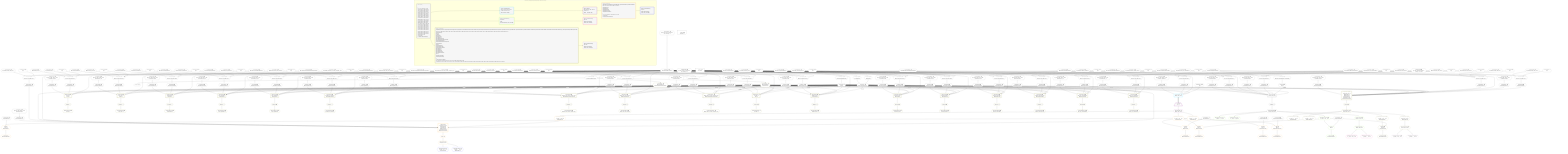 %%{init: {'themeVariables': { 'fontSize': '12px'}}}%%
graph TD
    classDef path fill:#eee,stroke:#000,color:#000
    classDef plan fill:#fff,stroke-width:1px,color:#000
    classDef itemplan fill:#fff,stroke-width:2px,color:#000
    classDef unbatchedplan fill:#dff,stroke-width:1px,color:#000
    classDef sideeffectplan fill:#fcc,stroke-width:2px,color:#000
    classDef bucket fill:#f6f6f6,color:#000,stroke-width:2px,text-align:left


    %% plan dependencies
    PgSelect63[["PgSelect[63∈0] ➊<br />ᐸsingle_table_itemsᐳ"]]:::plan
    Object12{{"Object[12∈0] ➊<br />ᐸ{pgSettings,withPgClient}ᐳ"}}:::plan
    Access61{{"Access[61∈0] ➊<br />ᐸ60.1ᐳ"}}:::plan
    Access221{{"Access[221∈0] ➊<br />ᐸ220.0ᐳ"}}:::plan
    Lambda256{{"Lambda[256∈0] ➊<br />ᐸcalculateOrderBySQLᐳ"}}:::plan
    Lambda261{{"Lambda[261∈0] ➊<br />ᐸcalculateOrderBySQLᐳ"}}:::plan
    Lambda217{{"Lambda[217∈0] ➊<br />ᐸcalculateShouldReverseOrderᐳ"}}:::plan
    Lambda273{{"Lambda[273∈0] ➊<br />ᐸcalculateOrderBySQLᐳ"}}:::plan
    Lambda278{{"Lambda[278∈0] ➊<br />ᐸcalculateOrderBySQLᐳ"}}:::plan
    Object12 -->|rejectNull| PgSelect63
    Access61 & Access221 & Lambda256 & Lambda261 & Lambda217 & Access221 & Lambda273 & Lambda278 --> PgSelect63
    Object225{{"Object[225∈0] ➊<br />ᐸ{reverse,orders,alias,codec}ᐳ"}}:::plan
    Constant222{{"Constant[222∈0] ➊<br />ᐸ[]ᐳ"}}:::plan
    Constant223{{"Constant[223∈0] ➊<br />ᐸsql.identifier(”single_table_items”)ᐳ"}}:::plan
    Constant224{{"Constant[224∈0] ➊<br />ᐸRecordCodec(singleTableItems)ᐳ"}}:::plan
    Lambda217 & Constant222 & Constant223 & Constant224 --> Object225
    Object240{{"Object[240∈0] ➊<br />ᐸ{reverse,orders,alias,codec}ᐳ"}}:::plan
    Constant237{{"Constant[237∈0] ➊<br />ᐸ[ { codec: Codec(int4), fragment: { n: [Array], f: 0, c: 266ᐳ"}}:::plan
    Constant238{{"Constant[238∈0] ➊<br />ᐸsql.identifier(”single_table_items”)ᐳ"}}:::plan
    Lambda217 & Constant237 & Constant238 & Constant224 --> Object240
    Object255{{"Object[255∈0] ➊<br />ᐸ{reverse,orders,alias,codec}ᐳ"}}:::plan
    Constant252{{"Constant[252∈0] ➊<br />ᐸ[]ᐳ"}}:::plan
    Constant253{{"Constant[253∈0] ➊<br />ᐸsql.identifier(”single_table_items”)ᐳ"}}:::plan
    Lambda217 & Constant252 & Constant253 & Constant224 --> Object255
    Object272{{"Object[272∈0] ➊<br />ᐸ{reverse,orders,alias,codec}ᐳ"}}:::plan
    Constant269{{"Constant[269∈0] ➊<br />ᐸ[]ᐳ"}}:::plan
    Constant270{{"Constant[270∈0] ➊<br />ᐸsql.identifier(”single_table_items”)ᐳ"}}:::plan
    Lambda217 & Constant269 & Constant270 & Constant224 --> Object272
    Object287{{"Object[287∈0] ➊<br />ᐸ{reverse,orders,alias,codec}ᐳ"}}:::plan
    Constant284{{"Constant[284∈0] ➊<br />ᐸ[]ᐳ"}}:::plan
    Constant285{{"Constant[285∈0] ➊<br />ᐸsql.identifier(”single_table_items”)ᐳ"}}:::plan
    Lambda217 & Constant284 & Constant285 & Constant224 --> Object287
    Object304{{"Object[304∈0] ➊<br />ᐸ{reverse,orders,alias,codec}ᐳ"}}:::plan
    Constant301{{"Constant[301∈0] ➊<br />ᐸ[]ᐳ"}}:::plan
    Constant302{{"Constant[302∈0] ➊<br />ᐸsql.identifier(”single_table_items”)ᐳ"}}:::plan
    Lambda217 & Constant301 & Constant302 & Constant224 --> Object304
    Object319{{"Object[319∈0] ➊<br />ᐸ{reverse,orders,alias,codec}ᐳ"}}:::plan
    Constant316{{"Constant[316∈0] ➊<br />ᐸ[]ᐳ"}}:::plan
    Constant317{{"Constant[317∈0] ➊<br />ᐸsql.identifier(”people”)ᐳ"}}:::plan
    Constant318{{"Constant[318∈0] ➊<br />ᐸRecordCodec(people)ᐳ"}}:::plan
    Lambda217 & Constant316 & Constant317 & Constant318 --> Object319
    Object334{{"Object[334∈0] ➊<br />ᐸ{reverse,orders,alias,codec}ᐳ"}}:::plan
    Constant331{{"Constant[331∈0] ➊<br />ᐸ[]ᐳ"}}:::plan
    Constant332{{"Constant[332∈0] ➊<br />ᐸsql.identifier(”log_entries”)ᐳ"}}:::plan
    Constant333{{"Constant[333∈0] ➊<br />ᐸRecordCodec(logEntries)ᐳ"}}:::plan
    Lambda217 & Constant331 & Constant332 & Constant333 --> Object334
    Object349{{"Object[349∈0] ➊<br />ᐸ{reverse,orders,alias,codec}ᐳ"}}:::plan
    Constant346{{"Constant[346∈0] ➊<br />ᐸ[]ᐳ"}}:::plan
    Constant347{{"Constant[347∈0] ➊<br />ᐸsql.identifier(”organizations”)ᐳ"}}:::plan
    Constant348{{"Constant[348∈0] ➊<br />ᐸRecordCodec(organizations)ᐳ"}}:::plan
    Lambda217 & Constant346 & Constant347 & Constant348 --> Object349
    Object364{{"Object[364∈0] ➊<br />ᐸ{reverse,orders,alias,codec}ᐳ"}}:::plan
    Constant361{{"Constant[361∈0] ➊<br />ᐸ[]ᐳ"}}:::plan
    Constant362{{"Constant[362∈0] ➊<br />ᐸsql.identifier(”aws_applications”)ᐳ"}}:::plan
    Constant363{{"Constant[363∈0] ➊<br />ᐸRecordCodec(awsApplications)ᐳ"}}:::plan
    Lambda217 & Constant361 & Constant362 & Constant363 --> Object364
    Object379{{"Object[379∈0] ➊<br />ᐸ{reverse,orders,alias,codec}ᐳ"}}:::plan
    Constant376{{"Constant[376∈0] ➊<br />ᐸ[]ᐳ"}}:::plan
    Constant377{{"Constant[377∈0] ➊<br />ᐸsql.identifier(”gcp_applications”)ᐳ"}}:::plan
    Constant378{{"Constant[378∈0] ➊<br />ᐸRecordCodec(gcpApplications)ᐳ"}}:::plan
    Lambda217 & Constant376 & Constant377 & Constant378 --> Object379
    Object394{{"Object[394∈0] ➊<br />ᐸ{reverse,orders,alias,codec}ᐳ"}}:::plan
    Constant391{{"Constant[391∈0] ➊<br />ᐸ[]ᐳ"}}:::plan
    Constant392{{"Constant[392∈0] ➊<br />ᐸsql.identifier(”relational_item_relations”)ᐳ"}}:::plan
    Constant393{{"Constant[393∈0] ➊<br />ᐸRecordCodec(relationalItemRelations)ᐳ"}}:::plan
    Lambda217 & Constant391 & Constant392 & Constant393 --> Object394
    Object409{{"Object[409∈0] ➊<br />ᐸ{reverse,orders,alias,codec}ᐳ"}}:::plan
    Constant406{{"Constant[406∈0] ➊<br />ᐸ[]ᐳ"}}:::plan
    Constant407{{"Constant[407∈0] ➊<br />ᐸsql.identifier(”relational_item_relation_composite_pks”)ᐳ"}}:::plan
    Constant408{{"Constant[408∈0] ➊<br />ᐸRecordCodec(relationalItemRelationCompositePks)ᐳ"}}:::plan
    Lambda217 & Constant406 & Constant407 & Constant408 --> Object409
    Object424{{"Object[424∈0] ➊<br />ᐸ{reverse,orders,alias,codec}ᐳ"}}:::plan
    Constant421{{"Constant[421∈0] ➊<br />ᐸ[]ᐳ"}}:::plan
    Constant422{{"Constant[422∈0] ➊<br />ᐸsql.identifier(”single_table_item_relations”)ᐳ"}}:::plan
    Constant423{{"Constant[423∈0] ➊<br />ᐸRecordCodec(singleTableItemRelations)ᐳ"}}:::plan
    Lambda217 & Constant421 & Constant422 & Constant423 --> Object424
    Object439{{"Object[439∈0] ➊<br />ᐸ{reverse,orders,alias,codec}ᐳ"}}:::plan
    Constant436{{"Constant[436∈0] ➊<br />ᐸ[]ᐳ"}}:::plan
    Constant437{{"Constant[437∈0] ➊<br />ᐸsql.identifier(”single_table_item_relation_composite_pks”)ᐳ"}}:::plan
    Constant438{{"Constant[438∈0] ➊<br />ᐸRecordCodec(singleTableItemRelationCompositePks)ᐳ"}}:::plan
    Lambda217 & Constant436 & Constant437 & Constant438 --> Object439
    Object454{{"Object[454∈0] ➊<br />ᐸ{reverse,orders,alias,codec}ᐳ"}}:::plan
    Constant451{{"Constant[451∈0] ➊<br />ᐸ[]ᐳ"}}:::plan
    Constant452{{"Constant[452∈0] ➊<br />ᐸsql.identifier(”priorities”)ᐳ"}}:::plan
    Constant453{{"Constant[453∈0] ➊<br />ᐸRecordCodec(priorities)ᐳ"}}:::plan
    Lambda217 & Constant451 & Constant452 & Constant453 --> Object454
    Object469{{"Object[469∈0] ➊<br />ᐸ{reverse,orders,alias,codec}ᐳ"}}:::plan
    Constant466{{"Constant[466∈0] ➊<br />ᐸ[]ᐳ"}}:::plan
    Constant467{{"Constant[467∈0] ➊<br />ᐸsql.identifier(”relational_topics”)ᐳ"}}:::plan
    Constant468{{"Constant[468∈0] ➊<br />ᐸRecordCodec(relationalTopics)ᐳ"}}:::plan
    Lambda217 & Constant466 & Constant467 & Constant468 --> Object469
    Object484{{"Object[484∈0] ➊<br />ᐸ{reverse,orders,alias,codec}ᐳ"}}:::plan
    Constant481{{"Constant[481∈0] ➊<br />ᐸ[]ᐳ"}}:::plan
    Constant482{{"Constant[482∈0] ➊<br />ᐸsql.identifier(”relational_posts”)ᐳ"}}:::plan
    Constant483{{"Constant[483∈0] ➊<br />ᐸRecordCodec(relationalPosts)ᐳ"}}:::plan
    Lambda217 & Constant481 & Constant482 & Constant483 --> Object484
    Object499{{"Object[499∈0] ➊<br />ᐸ{reverse,orders,alias,codec}ᐳ"}}:::plan
    Constant496{{"Constant[496∈0] ➊<br />ᐸ[]ᐳ"}}:::plan
    Constant497{{"Constant[497∈0] ➊<br />ᐸsql.identifier(”relational_dividers”)ᐳ"}}:::plan
    Constant498{{"Constant[498∈0] ➊<br />ᐸRecordCodec(relationalDividers)ᐳ"}}:::plan
    Lambda217 & Constant496 & Constant497 & Constant498 --> Object499
    Object514{{"Object[514∈0] ➊<br />ᐸ{reverse,orders,alias,codec}ᐳ"}}:::plan
    Constant511{{"Constant[511∈0] ➊<br />ᐸ[]ᐳ"}}:::plan
    Constant512{{"Constant[512∈0] ➊<br />ᐸsql.identifier(”relational_checklists”)ᐳ"}}:::plan
    Constant513{{"Constant[513∈0] ➊<br />ᐸRecordCodec(relationalChecklists)ᐳ"}}:::plan
    Lambda217 & Constant511 & Constant512 & Constant513 --> Object514
    Object529{{"Object[529∈0] ➊<br />ᐸ{reverse,orders,alias,codec}ᐳ"}}:::plan
    Constant526{{"Constant[526∈0] ➊<br />ᐸ[]ᐳ"}}:::plan
    Constant527{{"Constant[527∈0] ➊<br />ᐸsql.identifier(”relational_checklist_items”)ᐳ"}}:::plan
    Constant528{{"Constant[528∈0] ➊<br />ᐸRecordCodec(relationalChecklistItems)ᐳ"}}:::plan
    Lambda217 & Constant526 & Constant527 & Constant528 --> Object529
    Object544{{"Object[544∈0] ➊<br />ᐸ{reverse,orders,alias,codec}ᐳ"}}:::plan
    Constant541{{"Constant[541∈0] ➊<br />ᐸ[]ᐳ"}}:::plan
    Constant542{{"Constant[542∈0] ➊<br />ᐸsql.identifier(”first_party_vulnerabilities”)ᐳ"}}:::plan
    Constant543{{"Constant[543∈0] ➊<br />ᐸRecordCodec(firstPartyVulnerabilities)ᐳ"}}:::plan
    Lambda217 & Constant541 & Constant542 & Constant543 --> Object544
    Object559{{"Object[559∈0] ➊<br />ᐸ{reverse,orders,alias,codec}ᐳ"}}:::plan
    Constant556{{"Constant[556∈0] ➊<br />ᐸ[]ᐳ"}}:::plan
    Constant557{{"Constant[557∈0] ➊<br />ᐸsql.identifier(”third_party_vulnerabilities”)ᐳ"}}:::plan
    Constant558{{"Constant[558∈0] ➊<br />ᐸRecordCodec(thirdPartyVulnerabilities)ᐳ"}}:::plan
    Lambda217 & Constant556 & Constant557 & Constant558 --> Object559
    Access10{{"Access[10∈0] ➊<br />ᐸ2.pgSettingsᐳ"}}:::plan
    Access11{{"Access[11∈0] ➊<br />ᐸ2.withPgClientᐳ"}}:::plan
    Access10 & Access11 --> Object12
    __Value2["__Value[2∈0] ➊<br />ᐸcontextᐳ"]:::plan
    __Value2 --> Access10
    __Value2 --> Access11
    Lambda60{{"Lambda[60∈0] ➊<br />ᐸspecifier_SingleTableDivider_base64JSONᐳ"}}:::plan
    Constant566{{"Constant[566∈0] ➊<br />ᐸ'WyJTaW5nbGVUYWJsZURpdmlkZXIiLDNd'ᐳ"}}:::plan
    Constant566 --> Lambda60
    Lambda60 --> Access61
    First65{{"First[65∈0] ➊"}}:::plan
    PgSelect63 --> First65
    PgSelectSingle66{{"PgSelectSingle[66∈0] ➊<br />ᐸsingle_table_itemsᐳ"}}:::plan
    First65 --> PgSelectSingle66
    Node82{{"Node[82∈0] ➊"}}:::plan
    Lambda83{{"Lambda[83∈0] ➊<br />ᐸdecodeNodeIdWithCodecsᐳ"}}:::plan
    Lambda83 --> Node82
    Constant566 --> Lambda83
    Constant569{{"Constant[569∈0] ➊<br />ᐸ§{ first: null, last: null, cursorLower: null, cursorUpper: ᐳ"}}:::plan
    Constant569 --> Lambda217
    Lambda220{{"Lambda[220∈0] ➊<br />ᐸcalculateLimitAndOffsetSQLᐳ"}}:::plan
    Constant570{{"Constant[570∈0] ➊<br />ᐸ§{ first: null, last: null, cursorLower: null, cursorUpper: ᐳ"}}:::plan
    Constant570 --> Lambda220
    Lambda220 --> Access221
    Lambda226{{"Lambda[226∈0] ➊<br />ᐸcalculateOrderBySQLᐳ"}}:::plan
    Object225 --> Lambda226
    Lambda231{{"Lambda[231∈0] ➊<br />ᐸcalculateOrderBySQLᐳ"}}:::plan
    Constant571{{"Constant[571∈0] ➊<br />ᐸ§{ reverse: false, orders: [], alias: sql.identifier(”singleᐳ"}}:::plan
    Constant571 --> Lambda231
    Lambda241{{"Lambda[241∈0] ➊<br />ᐸcalculateOrderBySQLᐳ"}}:::plan
    Object240 --> Lambda241
    Lambda246{{"Lambda[246∈0] ➊<br />ᐸcalculateOrderBySQLᐳ"}}:::plan
    Constant572{{"Constant[572∈0] ➊<br />ᐸ§{ reverse: false, orders: [ { codec: Codec(int4), fragment:ᐳ"}}:::plan
    Constant572 --> Lambda246
    Object255 --> Lambda256
    Constant573{{"Constant[573∈0] ➊<br />ᐸ§{ reverse: false, orders: [], alias: sql.identifier(”singleᐳ"}}:::plan
    Constant573 --> Lambda261
    Object272 --> Lambda273
    Constant574{{"Constant[574∈0] ➊<br />ᐸ§{ reverse: false, orders: [], alias: sql.identifier(”singleᐳ"}}:::plan
    Constant574 --> Lambda278
    Lambda288{{"Lambda[288∈0] ➊<br />ᐸcalculateOrderBySQLᐳ"}}:::plan
    Object287 --> Lambda288
    Lambda293{{"Lambda[293∈0] ➊<br />ᐸcalculateOrderBySQLᐳ"}}:::plan
    Constant575{{"Constant[575∈0] ➊<br />ᐸ§{ reverse: false, orders: [], alias: sql.identifier(”singleᐳ"}}:::plan
    Constant575 --> Lambda293
    Lambda305{{"Lambda[305∈0] ➊<br />ᐸcalculateOrderBySQLᐳ"}}:::plan
    Object304 --> Lambda305
    Lambda310{{"Lambda[310∈0] ➊<br />ᐸcalculateOrderBySQLᐳ"}}:::plan
    Constant576{{"Constant[576∈0] ➊<br />ᐸ§{ reverse: false, orders: [], alias: sql.identifier(”singleᐳ"}}:::plan
    Constant576 --> Lambda310
    Lambda320{{"Lambda[320∈0] ➊<br />ᐸcalculateOrderBySQLᐳ"}}:::plan
    Object319 --> Lambda320
    Lambda325{{"Lambda[325∈0] ➊<br />ᐸcalculateOrderBySQLᐳ"}}:::plan
    Constant577{{"Constant[577∈0] ➊<br />ᐸ§{ reverse: false, orders: [], alias: sql.identifier(”peopleᐳ"}}:::plan
    Constant577 --> Lambda325
    Lambda335{{"Lambda[335∈0] ➊<br />ᐸcalculateOrderBySQLᐳ"}}:::plan
    Object334 --> Lambda335
    Lambda340{{"Lambda[340∈0] ➊<br />ᐸcalculateOrderBySQLᐳ"}}:::plan
    Constant578{{"Constant[578∈0] ➊<br />ᐸ§{ reverse: false, orders: [], alias: sql.identifier(”log_enᐳ"}}:::plan
    Constant578 --> Lambda340
    Lambda350{{"Lambda[350∈0] ➊<br />ᐸcalculateOrderBySQLᐳ"}}:::plan
    Object349 --> Lambda350
    Lambda355{{"Lambda[355∈0] ➊<br />ᐸcalculateOrderBySQLᐳ"}}:::plan
    Constant579{{"Constant[579∈0] ➊<br />ᐸ§{ reverse: false, orders: [], alias: sql.identifier(”organiᐳ"}}:::plan
    Constant579 --> Lambda355
    Lambda365{{"Lambda[365∈0] ➊<br />ᐸcalculateOrderBySQLᐳ"}}:::plan
    Object364 --> Lambda365
    Lambda370{{"Lambda[370∈0] ➊<br />ᐸcalculateOrderBySQLᐳ"}}:::plan
    Constant580{{"Constant[580∈0] ➊<br />ᐸ§{ reverse: false, orders: [], alias: sql.identifier(”aws_apᐳ"}}:::plan
    Constant580 --> Lambda370
    Lambda380{{"Lambda[380∈0] ➊<br />ᐸcalculateOrderBySQLᐳ"}}:::plan
    Object379 --> Lambda380
    Lambda385{{"Lambda[385∈0] ➊<br />ᐸcalculateOrderBySQLᐳ"}}:::plan
    Constant581{{"Constant[581∈0] ➊<br />ᐸ§{ reverse: false, orders: [], alias: sql.identifier(”gcp_apᐳ"}}:::plan
    Constant581 --> Lambda385
    Lambda395{{"Lambda[395∈0] ➊<br />ᐸcalculateOrderBySQLᐳ"}}:::plan
    Object394 --> Lambda395
    Lambda400{{"Lambda[400∈0] ➊<br />ᐸcalculateOrderBySQLᐳ"}}:::plan
    Constant582{{"Constant[582∈0] ➊<br />ᐸ§{ reverse: false, orders: [], alias: sql.identifier(”relatiᐳ"}}:::plan
    Constant582 --> Lambda400
    Lambda410{{"Lambda[410∈0] ➊<br />ᐸcalculateOrderBySQLᐳ"}}:::plan
    Object409 --> Lambda410
    Lambda415{{"Lambda[415∈0] ➊<br />ᐸcalculateOrderBySQLᐳ"}}:::plan
    Constant583{{"Constant[583∈0] ➊<br />ᐸ§{ reverse: false, orders: [], alias: sql.identifier(”relatiᐳ"}}:::plan
    Constant583 --> Lambda415
    Lambda425{{"Lambda[425∈0] ➊<br />ᐸcalculateOrderBySQLᐳ"}}:::plan
    Object424 --> Lambda425
    Lambda430{{"Lambda[430∈0] ➊<br />ᐸcalculateOrderBySQLᐳ"}}:::plan
    Constant584{{"Constant[584∈0] ➊<br />ᐸ§{ reverse: false, orders: [], alias: sql.identifier(”singleᐳ"}}:::plan
    Constant584 --> Lambda430
    Lambda440{{"Lambda[440∈0] ➊<br />ᐸcalculateOrderBySQLᐳ"}}:::plan
    Object439 --> Lambda440
    Lambda445{{"Lambda[445∈0] ➊<br />ᐸcalculateOrderBySQLᐳ"}}:::plan
    Constant585{{"Constant[585∈0] ➊<br />ᐸ§{ reverse: false, orders: [], alias: sql.identifier(”singleᐳ"}}:::plan
    Constant585 --> Lambda445
    Lambda455{{"Lambda[455∈0] ➊<br />ᐸcalculateOrderBySQLᐳ"}}:::plan
    Object454 --> Lambda455
    Lambda460{{"Lambda[460∈0] ➊<br />ᐸcalculateOrderBySQLᐳ"}}:::plan
    Constant586{{"Constant[586∈0] ➊<br />ᐸ§{ reverse: false, orders: [], alias: sql.identifier(”prioriᐳ"}}:::plan
    Constant586 --> Lambda460
    Lambda470{{"Lambda[470∈0] ➊<br />ᐸcalculateOrderBySQLᐳ"}}:::plan
    Object469 --> Lambda470
    Lambda475{{"Lambda[475∈0] ➊<br />ᐸcalculateOrderBySQLᐳ"}}:::plan
    Constant587{{"Constant[587∈0] ➊<br />ᐸ§{ reverse: false, orders: [], alias: sql.identifier(”relatiᐳ"}}:::plan
    Constant587 --> Lambda475
    Lambda485{{"Lambda[485∈0] ➊<br />ᐸcalculateOrderBySQLᐳ"}}:::plan
    Object484 --> Lambda485
    Lambda490{{"Lambda[490∈0] ➊<br />ᐸcalculateOrderBySQLᐳ"}}:::plan
    Constant588{{"Constant[588∈0] ➊<br />ᐸ§{ reverse: false, orders: [], alias: sql.identifier(”relatiᐳ"}}:::plan
    Constant588 --> Lambda490
    Lambda500{{"Lambda[500∈0] ➊<br />ᐸcalculateOrderBySQLᐳ"}}:::plan
    Object499 --> Lambda500
    Lambda505{{"Lambda[505∈0] ➊<br />ᐸcalculateOrderBySQLᐳ"}}:::plan
    Constant589{{"Constant[589∈0] ➊<br />ᐸ§{ reverse: false, orders: [], alias: sql.identifier(”relatiᐳ"}}:::plan
    Constant589 --> Lambda505
    Lambda515{{"Lambda[515∈0] ➊<br />ᐸcalculateOrderBySQLᐳ"}}:::plan
    Object514 --> Lambda515
    Lambda520{{"Lambda[520∈0] ➊<br />ᐸcalculateOrderBySQLᐳ"}}:::plan
    Constant590{{"Constant[590∈0] ➊<br />ᐸ§{ reverse: false, orders: [], alias: sql.identifier(”relatiᐳ"}}:::plan
    Constant590 --> Lambda520
    Lambda530{{"Lambda[530∈0] ➊<br />ᐸcalculateOrderBySQLᐳ"}}:::plan
    Object529 --> Lambda530
    Lambda535{{"Lambda[535∈0] ➊<br />ᐸcalculateOrderBySQLᐳ"}}:::plan
    Constant591{{"Constant[591∈0] ➊<br />ᐸ§{ reverse: false, orders: [], alias: sql.identifier(”relatiᐳ"}}:::plan
    Constant591 --> Lambda535
    Lambda545{{"Lambda[545∈0] ➊<br />ᐸcalculateOrderBySQLᐳ"}}:::plan
    Object544 --> Lambda545
    Lambda550{{"Lambda[550∈0] ➊<br />ᐸcalculateOrderBySQLᐳ"}}:::plan
    Constant592{{"Constant[592∈0] ➊<br />ᐸ§{ reverse: false, orders: [], alias: sql.identifier(”first_ᐳ"}}:::plan
    Constant592 --> Lambda550
    Lambda560{{"Lambda[560∈0] ➊<br />ᐸcalculateOrderBySQLᐳ"}}:::plan
    Object559 --> Lambda560
    Lambda565{{"Lambda[565∈0] ➊<br />ᐸcalculateOrderBySQLᐳ"}}:::plan
    Constant593{{"Constant[593∈0] ➊<br />ᐸ§{ reverse: false, orders: [], alias: sql.identifier(”third_ᐳ"}}:::plan
    Constant593 --> Lambda565
    __Value4["__Value[4∈0] ➊<br />ᐸrootValueᐳ"]:::plan
    Connection13{{"Connection[13∈0] ➊<br />ᐸ9ᐳ"}}:::plan
    Constant18{{"Constant[18∈0] ➊<br />ᐸ'SingleTableTopic'ᐳ"}}:::plan
    Constant31{{"Constant[31∈0] ➊<br />ᐸ'SingleTablePost'ᐳ"}}:::plan
    Constant38{{"Constant[38∈0] ➊<br />ᐸ'SingleTableDivider'ᐳ"}}:::plan
    Constant45{{"Constant[45∈0] ➊<br />ᐸ'SingleTableChecklist'ᐳ"}}:::plan
    Constant52{{"Constant[52∈0] ➊<br />ᐸ'SingleTableChecklistItem'ᐳ"}}:::plan
    PgSelect14[["PgSelect[14∈1] ➊<br />ᐸsingle_table_itemsᐳ"]]:::plan
    Object12 & Connection13 & Lambda217 & Access221 & Lambda241 & Lambda246 --> PgSelect14
    __Item15[/"__Item[15∈2]<br />ᐸ14ᐳ"\]:::itemplan
    PgSelect14 ==> __Item15
    PgSelectSingle16{{"PgSelectSingle[16∈2]<br />ᐸsingle_table_itemsᐳ"}}:::plan
    __Item15 --> PgSelectSingle16
    PgSelect23[["PgSelect[23∈3]<br />ᐸsingle_table_itemsᐳ<br />ᐳSingleTableTopic<br />ᐳSingleTablePost<br />ᐳSingleTableDivider<br />ᐳSingleTableChecklist<br />ᐳSingleTableChecklistItem"]]:::plan
    PgClassExpression22{{"PgClassExpression[22∈3]<br />ᐸ__single_t..._topic_id”ᐳ<br />ᐳSingleTableTopic"}}:::plan
    Object12 & PgClassExpression22 & Lambda217 & Access221 & Lambda226 & Lambda231 --> PgSelect23
    List19{{"List[19∈3]<br />ᐸ18,17ᐳ<br />ᐳSingleTableTopic"}}:::plan
    PgClassExpression17{{"PgClassExpression[17∈3]<br />ᐸ__single_t...ems__.”id”ᐳ<br />ᐳSingleTableTopic"}}:::plan
    Constant18 & PgClassExpression17 --> List19
    List32{{"List[32∈3]<br />ᐸ31,17ᐳ<br />ᐳSingleTablePost"}}:::plan
    Constant31 & PgClassExpression17 --> List32
    List39{{"List[39∈3]<br />ᐸ38,17ᐳ<br />ᐳSingleTableDivider"}}:::plan
    Constant38 & PgClassExpression17 --> List39
    List46{{"List[46∈3]<br />ᐸ45,17ᐳ<br />ᐳSingleTableChecklist"}}:::plan
    Constant45 & PgClassExpression17 --> List46
    List53{{"List[53∈3]<br />ᐸ52,17ᐳ<br />ᐳSingleTableChecklistItem"}}:::plan
    Constant52 & PgClassExpression17 --> List53
    PgSelectSingle16 --> PgClassExpression17
    Lambda20{{"Lambda[20∈3]<br />ᐸbase64JSONEncodeᐳ"}}:::plan
    List19 --> Lambda20
    PgClassExpression21{{"PgClassExpression[21∈3]<br />ᐸ__single_t...s__.”type”ᐳ<br />ᐳSingleTableTopic"}}:::plan
    PgSelectSingle16 --> PgClassExpression21
    PgSelectSingle16 --> PgClassExpression22
    First27{{"First[27∈3]"}}:::plan
    PgSelect23 --> First27
    PgSelectSingle28{{"PgSelectSingle[28∈3]<br />ᐸsingle_table_itemsᐳ"}}:::plan
    First27 --> PgSelectSingle28
    Lambda33{{"Lambda[33∈3]<br />ᐸbase64JSONEncodeᐳ"}}:::plan
    List32 --> Lambda33
    Lambda40{{"Lambda[40∈3]<br />ᐸbase64JSONEncodeᐳ"}}:::plan
    List39 --> Lambda40
    Lambda47{{"Lambda[47∈3]<br />ᐸbase64JSONEncodeᐳ"}}:::plan
    List46 --> Lambda47
    Lambda54{{"Lambda[54∈3]<br />ᐸbase64JSONEncodeᐳ"}}:::plan
    List53 --> Lambda54
    PgClassExpression29{{"PgClassExpression[29∈4]<br />ᐸ__single_t...ems__.”id”ᐳ<br />ᐳSingleTableTopic"}}:::plan
    PgSelectSingle28 --> PgClassExpression29
    PgClassExpression30{{"PgClassExpression[30∈4]<br />ᐸ__single_t...__.”title”ᐳ<br />ᐳSingleTableTopic"}}:::plan
    PgSelectSingle28 --> PgClassExpression30
    List69{{"List[69∈5] ➊<br />ᐸ38,67ᐳ"}}:::plan
    PgClassExpression67{{"PgClassExpression[67∈5] ➊<br />ᐸ__single_t...ems__.”id”ᐳ"}}:::plan
    Constant38 & PgClassExpression67 --> List69
    PgSelectSingle66 --> PgClassExpression67
    Lambda70{{"Lambda[70∈5] ➊<br />ᐸbase64JSONEncodeᐳ"}}:::plan
    List69 --> Lambda70
    PgClassExpression71{{"PgClassExpression[71∈5] ➊<br />ᐸ__single_t...s__.”type”ᐳ"}}:::plan
    PgSelectSingle66 --> PgClassExpression71
    PgClassExpression72{{"PgClassExpression[72∈5] ➊<br />ᐸ__single_t..._topic_id”ᐳ"}}:::plan
    PgSelectSingle66 --> PgClassExpression72
    PgSelectSingle78{{"PgSelectSingle[78∈5] ➊<br />ᐸsingle_table_itemsᐳ"}}:::plan
    RemapKeys262{{"RemapKeys[262∈5] ➊<br />ᐸ66:{”0”:2,”1”:3,”2”:4}ᐳ"}}:::plan
    RemapKeys262 --> PgSelectSingle78
    PgSelectSingle66 --> RemapKeys262
    PgClassExpression79{{"PgClassExpression[79∈6] ➊<br />ᐸ__single_t...ems__.”id”ᐳ"}}:::plan
    PgSelectSingle78 --> PgClassExpression79
    PgClassExpression80{{"PgClassExpression[80∈6] ➊<br />ᐸ__single_t...__.”title”ᐳ"}}:::plan
    PgSelectSingle78 --> PgClassExpression80
    PgSelect87[["PgSelect[87∈7] ➊<br />ᐸsingle_table_itemsᐳ<br />ᐳSingleTableTopic<br />ᐳSingleTablePost<br />ᐳSingleTableDivider<br />ᐳSingleTableChecklist<br />ᐳSingleTableChecklistItem"]]:::plan
    Access567{{"Access[567∈7] ➊<br />ᐸ83.base64JSON.1ᐳ<br />ᐳSingleTableTopic"}}:::plan
    Object12 -->|rejectNull| PgSelect87
    Access567 & Access221 & Lambda288 & Lambda293 & Lambda217 & Access221 & Lambda305 & Lambda310 --> PgSelect87
    PgSelect126[["PgSelect[126∈7] ➊<br />ᐸrelational_item_relation_composite_pksᐳ<br />ᐳRelationalItemRelationCompositePk"]]:::plan
    Access568{{"Access[568∈7] ➊<br />ᐸ83.base64JSON.2ᐳ<br />ᐳRelationalItemRelationCompositePk"}}:::plan
    Object12 -->|rejectNull| PgSelect126
    Access567 -->|rejectNull| PgSelect126
    Access568 & Lambda217 & Access221 & Lambda410 & Lambda415 --> PgSelect126
    PgSelect137[["PgSelect[137∈7] ➊<br />ᐸsingle_table_item_relation_composite_pksᐳ<br />ᐳSingleTableItemRelationCompositePk"]]:::plan
    Object12 -->|rejectNull| PgSelect137
    Access567 -->|rejectNull| PgSelect137
    Access568 & Lambda217 & Access221 & Lambda440 & Lambda445 --> PgSelect137
    PgSelect94[["PgSelect[94∈7] ➊<br />ᐸpeopleᐳ<br />ᐳPerson"]]:::plan
    Object12 -->|rejectNull| PgSelect94
    Access567 & Lambda217 & Access221 & Lambda320 & Lambda325 --> PgSelect94
    PgSelect99[["PgSelect[99∈7] ➊<br />ᐸlog_entriesᐳ<br />ᐳLogEntry"]]:::plan
    Object12 -->|rejectNull| PgSelect99
    Access567 & Lambda217 & Access221 & Lambda335 & Lambda340 --> PgSelect99
    PgSelect104[["PgSelect[104∈7] ➊<br />ᐸorganizationsᐳ<br />ᐳOrganization"]]:::plan
    Object12 -->|rejectNull| PgSelect104
    Access567 & Lambda217 & Access221 & Lambda350 & Lambda355 --> PgSelect104
    PgSelect109[["PgSelect[109∈7] ➊<br />ᐸaws_applicationsᐳ<br />ᐳAwsApplication"]]:::plan
    Object12 -->|rejectNull| PgSelect109
    Access567 & Lambda217 & Access221 & Lambda365 & Lambda370 --> PgSelect109
    PgSelect114[["PgSelect[114∈7] ➊<br />ᐸgcp_applicationsᐳ<br />ᐳGcpApplication"]]:::plan
    Object12 -->|rejectNull| PgSelect114
    Access567 & Lambda217 & Access221 & Lambda380 & Lambda385 --> PgSelect114
    PgSelect119[["PgSelect[119∈7] ➊<br />ᐸrelational_item_relationsᐳ<br />ᐳRelationalItemRelation"]]:::plan
    Object12 -->|rejectNull| PgSelect119
    Access567 & Lambda217 & Access221 & Lambda395 & Lambda400 --> PgSelect119
    PgSelect131[["PgSelect[131∈7] ➊<br />ᐸsingle_table_item_relationsᐳ<br />ᐳSingleTableItemRelation"]]:::plan
    Object12 -->|rejectNull| PgSelect131
    Access567 & Lambda217 & Access221 & Lambda425 & Lambda430 --> PgSelect131
    PgSelect147[["PgSelect[147∈7] ➊<br />ᐸprioritiesᐳ<br />ᐳPriority"]]:::plan
    Object12 -->|rejectNull| PgSelect147
    Access567 & Lambda217 & Access221 & Lambda455 & Lambda460 --> PgSelect147
    PgSelect180[["PgSelect[180∈7] ➊<br />ᐸrelational_topicsᐳ<br />ᐳRelationalTopic"]]:::plan
    Object12 -->|rejectNull| PgSelect180
    Access567 & Lambda217 & Access221 & Lambda470 & Lambda475 --> PgSelect180
    PgSelect185[["PgSelect[185∈7] ➊<br />ᐸrelational_postsᐳ<br />ᐳRelationalPost"]]:::plan
    Object12 -->|rejectNull| PgSelect185
    Access567 & Lambda217 & Access221 & Lambda485 & Lambda490 --> PgSelect185
    PgSelect190[["PgSelect[190∈7] ➊<br />ᐸrelational_dividersᐳ<br />ᐳRelationalDivider"]]:::plan
    Object12 -->|rejectNull| PgSelect190
    Access567 & Lambda217 & Access221 & Lambda500 & Lambda505 --> PgSelect190
    PgSelect195[["PgSelect[195∈7] ➊<br />ᐸrelational_checklistsᐳ<br />ᐳRelationalChecklist"]]:::plan
    Object12 -->|rejectNull| PgSelect195
    Access567 & Lambda217 & Access221 & Lambda515 & Lambda520 --> PgSelect195
    PgSelect200[["PgSelect[200∈7] ➊<br />ᐸrelational_checklist_itemsᐳ<br />ᐳRelationalChecklistItem"]]:::plan
    Object12 -->|rejectNull| PgSelect200
    Access567 & Lambda217 & Access221 & Lambda530 & Lambda535 --> PgSelect200
    PgSelect206[["PgSelect[206∈7] ➊<br />ᐸfirst_party_vulnerabilitiesᐳ<br />ᐳFirstPartyVulnerability"]]:::plan
    Object12 -->|rejectNull| PgSelect206
    Access567 & Lambda217 & Access221 & Lambda545 & Lambda550 --> PgSelect206
    PgSelect211[["PgSelect[211∈7] ➊<br />ᐸthird_party_vulnerabilitiesᐳ<br />ᐳThirdPartyVulnerability"]]:::plan
    Object12 -->|rejectNull| PgSelect211
    Access567 & Lambda217 & Access221 & Lambda560 & Lambda565 --> PgSelect211
    List159{{"List[159∈7] ➊<br />ᐸ38,156ᐳ<br />ᐳSingleTableDivider"}}:::plan
    PgClassExpression156{{"PgClassExpression[156∈7] ➊<br />ᐸ__single_t...ems__.”id”ᐳ<br />ᐳSingleTableDivider"}}:::plan
    Constant38 & PgClassExpression156 --> List159
    First91{{"First[91∈7] ➊"}}:::plan
    PgSelect87 --> First91
    PgSelectSingle92{{"PgSelectSingle[92∈7] ➊<br />ᐸsingle_table_itemsᐳ"}}:::plan
    First91 --> PgSelectSingle92
    First96{{"First[96∈7] ➊"}}:::plan
    PgSelect94 --> First96
    PgSelectSingle97{{"PgSelectSingle[97∈7] ➊<br />ᐸpeopleᐳ"}}:::plan
    First96 --> PgSelectSingle97
    First101{{"First[101∈7] ➊"}}:::plan
    PgSelect99 --> First101
    PgSelectSingle102{{"PgSelectSingle[102∈7] ➊<br />ᐸlog_entriesᐳ"}}:::plan
    First101 --> PgSelectSingle102
    First106{{"First[106∈7] ➊"}}:::plan
    PgSelect104 --> First106
    PgSelectSingle107{{"PgSelectSingle[107∈7] ➊<br />ᐸorganizationsᐳ"}}:::plan
    First106 --> PgSelectSingle107
    First111{{"First[111∈7] ➊"}}:::plan
    PgSelect109 --> First111
    PgSelectSingle112{{"PgSelectSingle[112∈7] ➊<br />ᐸaws_applicationsᐳ"}}:::plan
    First111 --> PgSelectSingle112
    First116{{"First[116∈7] ➊"}}:::plan
    PgSelect114 --> First116
    PgSelectSingle117{{"PgSelectSingle[117∈7] ➊<br />ᐸgcp_applicationsᐳ"}}:::plan
    First116 --> PgSelectSingle117
    First121{{"First[121∈7] ➊"}}:::plan
    PgSelect119 --> First121
    PgSelectSingle122{{"PgSelectSingle[122∈7] ➊<br />ᐸrelational_item_relationsᐳ"}}:::plan
    First121 --> PgSelectSingle122
    First128{{"First[128∈7] ➊"}}:::plan
    PgSelect126 --> First128
    PgSelectSingle129{{"PgSelectSingle[129∈7] ➊<br />ᐸrelational_item_relation_composite_pksᐳ"}}:::plan
    First128 --> PgSelectSingle129
    First133{{"First[133∈7] ➊"}}:::plan
    PgSelect131 --> First133
    PgSelectSingle134{{"PgSelectSingle[134∈7] ➊<br />ᐸsingle_table_item_relationsᐳ"}}:::plan
    First133 --> PgSelectSingle134
    First139{{"First[139∈7] ➊"}}:::plan
    PgSelect137 --> First139
    PgSelectSingle140{{"PgSelectSingle[140∈7] ➊<br />ᐸsingle_table_item_relation_composite_pksᐳ"}}:::plan
    First139 --> PgSelectSingle140
    First149{{"First[149∈7] ➊"}}:::plan
    PgSelect147 --> First149
    PgSelectSingle150{{"PgSelectSingle[150∈7] ➊<br />ᐸprioritiesᐳ"}}:::plan
    First149 --> PgSelectSingle150
    PgSelectSingle92 --> PgClassExpression156
    Lambda160{{"Lambda[160∈7] ➊<br />ᐸbase64JSONEncodeᐳ"}}:::plan
    List159 --> Lambda160
    PgClassExpression161{{"PgClassExpression[161∈7] ➊<br />ᐸ__single_t...s__.”type”ᐳ<br />ᐳSingleTableDivider"}}:::plan
    PgSelectSingle92 --> PgClassExpression161
    PgClassExpression162{{"PgClassExpression[162∈7] ➊<br />ᐸ__single_t..._topic_id”ᐳ<br />ᐳSingleTableDivider"}}:::plan
    PgSelectSingle92 --> PgClassExpression162
    PgSelectSingle166{{"PgSelectSingle[166∈7] ➊<br />ᐸsingle_table_itemsᐳ"}}:::plan
    RemapKeys294{{"RemapKeys[294∈7] ➊<br />ᐸ92:{”0”:2,”1”:3,”2”:4}ᐳ<br />ᐳSingleTableDivider"}}:::plan
    RemapKeys294 --> PgSelectSingle166
    First182{{"First[182∈7] ➊"}}:::plan
    PgSelect180 --> First182
    PgSelectSingle183{{"PgSelectSingle[183∈7] ➊<br />ᐸrelational_topicsᐳ"}}:::plan
    First182 --> PgSelectSingle183
    First187{{"First[187∈7] ➊"}}:::plan
    PgSelect185 --> First187
    PgSelectSingle188{{"PgSelectSingle[188∈7] ➊<br />ᐸrelational_postsᐳ"}}:::plan
    First187 --> PgSelectSingle188
    First192{{"First[192∈7] ➊"}}:::plan
    PgSelect190 --> First192
    PgSelectSingle193{{"PgSelectSingle[193∈7] ➊<br />ᐸrelational_dividersᐳ"}}:::plan
    First192 --> PgSelectSingle193
    First197{{"First[197∈7] ➊"}}:::plan
    PgSelect195 --> First197
    PgSelectSingle198{{"PgSelectSingle[198∈7] ➊<br />ᐸrelational_checklistsᐳ"}}:::plan
    First197 --> PgSelectSingle198
    First202{{"First[202∈7] ➊"}}:::plan
    PgSelect200 --> First202
    PgSelectSingle203{{"PgSelectSingle[203∈7] ➊<br />ᐸrelational_checklist_itemsᐳ"}}:::plan
    First202 --> PgSelectSingle203
    First208{{"First[208∈7] ➊"}}:::plan
    PgSelect206 --> First208
    PgSelectSingle209{{"PgSelectSingle[209∈7] ➊<br />ᐸfirst_party_vulnerabilitiesᐳ"}}:::plan
    First208 --> PgSelectSingle209
    First213{{"First[213∈7] ➊"}}:::plan
    PgSelect211 --> First213
    PgSelectSingle214{{"PgSelectSingle[214∈7] ➊<br />ᐸthird_party_vulnerabilitiesᐳ"}}:::plan
    First213 --> PgSelectSingle214
    PgSelectSingle92 --> RemapKeys294
    Lambda83 --> Access567
    Lambda83 --> Access568
    PgClassExpression167{{"PgClassExpression[167∈8] ➊<br />ᐸ__single_t...ems__.”id”ᐳ"}}:::plan
    PgSelectSingle166 --> PgClassExpression167
    PgClassExpression168{{"PgClassExpression[168∈8] ➊<br />ᐸ__single_t...__.”title”ᐳ"}}:::plan
    PgSelectSingle166 --> PgClassExpression168

    %% define steps

    subgraph "Buckets for queries/polymorphic/simple-single-table-items-root-topic"
    Bucket0("Bucket 0 (root)<br /><br />1: <br />ᐳ: 10, 11, 13, 18, 31, 38, 45, 52, 222, 223, 224, 237, 238, 252, 253, 269, 270, 284, 285, 301, 302, 316, 317, 318, 331, 332, 333, 346, 347, 348, 361, 362, 363, 376, 377, 378, 391, 392, 393, 406, 407, 408, 421, 422, 423, 436, 437, 438, 451, 452, 453, 466, 467, 468, 481, 482, 483, 496, 497, 498, 511, 512, 513, 526, 527, 528, 541, 542, 543, 556, 557, 558, 566, 569, 570, 571, 572, 573, 574, 575, 576, 577, 578, 579, 580, 581, 582, 583, 584, 585, 586, 587, 588, 589, 590, 591, 592, 593, 12, 60, 61, 83, 217, 220, 221, 225, 226, 231, 240, 241, 246, 255, 256, 261, 272, 273, 278, 287, 288, 293, 304, 305, 310, 319, 320, 325, 334, 335, 340, 349, 350, 355, 364, 365, 370, 379, 380, 385, 394, 395, 400, 409, 410, 415, 424, 425, 430, 439, 440, 445, 454, 455, 460, 469, 470, 475, 484, 485, 490, 499, 500, 505, 514, 515, 520, 529, 530, 535, 544, 545, 550, 559, 560, 565, 82<br />2: PgSelect[63]<br />ᐳ: First[65], PgSelectSingle[66]"):::bucket
    classDef bucket0 stroke:#696969
    class Bucket0,__Value2,__Value4,Access10,Access11,Object12,Connection13,Constant18,Constant31,Constant38,Constant45,Constant52,Lambda60,Access61,PgSelect63,First65,PgSelectSingle66,Node82,Lambda83,Lambda217,Lambda220,Access221,Constant222,Constant223,Constant224,Object225,Lambda226,Lambda231,Constant237,Constant238,Object240,Lambda241,Lambda246,Constant252,Constant253,Object255,Lambda256,Lambda261,Constant269,Constant270,Object272,Lambda273,Lambda278,Constant284,Constant285,Object287,Lambda288,Lambda293,Constant301,Constant302,Object304,Lambda305,Lambda310,Constant316,Constant317,Constant318,Object319,Lambda320,Lambda325,Constant331,Constant332,Constant333,Object334,Lambda335,Lambda340,Constant346,Constant347,Constant348,Object349,Lambda350,Lambda355,Constant361,Constant362,Constant363,Object364,Lambda365,Lambda370,Constant376,Constant377,Constant378,Object379,Lambda380,Lambda385,Constant391,Constant392,Constant393,Object394,Lambda395,Lambda400,Constant406,Constant407,Constant408,Object409,Lambda410,Lambda415,Constant421,Constant422,Constant423,Object424,Lambda425,Lambda430,Constant436,Constant437,Constant438,Object439,Lambda440,Lambda445,Constant451,Constant452,Constant453,Object454,Lambda455,Lambda460,Constant466,Constant467,Constant468,Object469,Lambda470,Lambda475,Constant481,Constant482,Constant483,Object484,Lambda485,Lambda490,Constant496,Constant497,Constant498,Object499,Lambda500,Lambda505,Constant511,Constant512,Constant513,Object514,Lambda515,Lambda520,Constant526,Constant527,Constant528,Object529,Lambda530,Lambda535,Constant541,Constant542,Constant543,Object544,Lambda545,Lambda550,Constant556,Constant557,Constant558,Object559,Lambda560,Lambda565,Constant566,Constant569,Constant570,Constant571,Constant572,Constant573,Constant574,Constant575,Constant576,Constant577,Constant578,Constant579,Constant580,Constant581,Constant582,Constant583,Constant584,Constant585,Constant586,Constant587,Constant588,Constant589,Constant590,Constant591,Constant592,Constant593 bucket0
    Bucket1("Bucket 1 (nullableBoundary)<br />Deps: 12, 13, 217, 221, 241, 246, 18, 226, 231, 31, 38, 45, 52<br /><br />ROOT Connectionᐸ9ᐳ[13]"):::bucket
    classDef bucket1 stroke:#00bfff
    class Bucket1,PgSelect14 bucket1
    Bucket2("Bucket 2 (listItem)<br />Deps: 18, 12, 217, 221, 226, 231, 31, 38, 45, 52<br /><br />ROOT __Item{2}ᐸ14ᐳ[15]"):::bucket
    classDef bucket2 stroke:#7f007f
    class Bucket2,__Item15,PgSelectSingle16 bucket2
    Bucket3("Bucket 3 (polymorphic)<br />SingleTableTopic,SingleTablePost,SingleTableDivider,SingleTableChecklist,SingleTableChecklistItem<br />Deps: 16, 18, 12, 217, 221, 226, 231, 31, 38, 45, 52<br />ᐳSingleTableTopic<br />ᐳSingleTablePost<br />ᐳSingleTableDivider<br />ᐳSingleTableChecklist<br />ᐳSingleTableChecklistItem<br /><br />1: <br />ᐳ: 17, 21, 22, 19, 20, 32, 33, 39, 40, 46, 47, 53, 54<br />2: PgSelect[23]<br />ᐳ: First[27], PgSelectSingle[28]"):::bucket
    classDef bucket3 stroke:#ffa500
    class Bucket3,PgClassExpression17,List19,Lambda20,PgClassExpression21,PgClassExpression22,PgSelect23,First27,PgSelectSingle28,List32,Lambda33,List39,Lambda40,List46,Lambda47,List53,Lambda54 bucket3
    Bucket4("Bucket 4 (nullableBoundary)<br />Deps: 28<br /><br />ROOT PgSelectSingle{3}ᐸsingle_table_itemsᐳ[28]"):::bucket
    classDef bucket4 stroke:#0000ff
    class Bucket4,PgClassExpression29,PgClassExpression30 bucket4
    Bucket5("Bucket 5 (nullableBoundary)<br />Deps: 66, 38<br /><br />ROOT PgSelectSingleᐸsingle_table_itemsᐳ[66]"):::bucket
    classDef bucket5 stroke:#7fff00
    class Bucket5,PgClassExpression67,List69,Lambda70,PgClassExpression71,PgClassExpression72,PgSelectSingle78,RemapKeys262 bucket5
    Bucket6("Bucket 6 (nullableBoundary)<br />Deps: 78<br /><br />ROOT PgSelectSingle{5}ᐸsingle_table_itemsᐳ[78]"):::bucket
    classDef bucket6 stroke:#ff1493
    class Bucket6,PgClassExpression79,PgClassExpression80 bucket6
    Bucket7("Bucket 7 (polymorphic)<br />SingleTableTopic,Person,LogEntry,Organization,AwsApplication,GcpApplication,RelationalItemRelation,RelationalItemRelationCompositePk,SingleTableItemRelation,SingleTableItemRelationCompositePk,SingleTablePost,Priority,SingleTableDivider,SingleTableChecklist,SingleTableChecklistItem,RelationalTopic,RelationalPost,RelationalDivider,RelationalChecklist,RelationalChecklistItem,Query,FirstPartyVulnerability,ThirdPartyVulnerability<br />Deps: 12, 221, 288, 293, 217, 305, 310, 320, 325, 335, 340, 350, 355, 365, 370, 380, 385, 395, 400, 410, 415, 425, 430, 440, 445, 455, 460, 38, 470, 475, 485, 490, 500, 505, 515, 520, 530, 535, 545, 550, 560, 565, 83, 82, 4<br />ᐳSingleTableTopic<br />ᐳPerson<br />ᐳLogEntry<br />ᐳOrganization<br />ᐳAwsApplication<br />ᐳGcpApplication<br />ᐳRelationalItemRelation<br />ᐳRelationalItemRelationCompositePk<br />ᐳSingleTableItemRelation<br />ᐳSingleTableItemRelationCompositePk<br />ᐳSingleTablePost<br />ᐳPriority<br />ᐳSingleTableDivider<br />ᐳSingleTableChecklist<br />ᐳSingleTableChecklistItem<br />ᐳRelationalTopic<br />ᐳRelationalPost<br />ᐳRelationalDivider<br />ᐳRelationalChecklist<br />ᐳRelationalChecklistItem<br />ᐳQuery<br />ᐳFirstPartyVulnerability<br />ᐳThirdPartyVulnerability<br /><br />1: <br />ᐳ: Access[567], Access[568]<br />2: 87, 94, 99, 104, 109, 114, 119, 126, 131, 137, 147, 180, 185, 190, 195, 200, 206, 211<br />ᐳ: 91, 92, 96, 97, 101, 102, 106, 107, 111, 112, 116, 117, 121, 122, 128, 129, 133, 134, 139, 140, 149, 150, 156, 159, 160, 161, 162, 182, 183, 187, 188, 192, 193, 197, 198, 202, 203, 208, 209, 213, 214, 294, 166"):::bucket
    classDef bucket7 stroke:#808000
    class Bucket7,PgSelect87,First91,PgSelectSingle92,PgSelect94,First96,PgSelectSingle97,PgSelect99,First101,PgSelectSingle102,PgSelect104,First106,PgSelectSingle107,PgSelect109,First111,PgSelectSingle112,PgSelect114,First116,PgSelectSingle117,PgSelect119,First121,PgSelectSingle122,PgSelect126,First128,PgSelectSingle129,PgSelect131,First133,PgSelectSingle134,PgSelect137,First139,PgSelectSingle140,PgSelect147,First149,PgSelectSingle150,PgClassExpression156,List159,Lambda160,PgClassExpression161,PgClassExpression162,PgSelectSingle166,PgSelect180,First182,PgSelectSingle183,PgSelect185,First187,PgSelectSingle188,PgSelect190,First192,PgSelectSingle193,PgSelect195,First197,PgSelectSingle198,PgSelect200,First202,PgSelectSingle203,PgSelect206,First208,PgSelectSingle209,PgSelect211,First213,PgSelectSingle214,RemapKeys294,Access567,Access568 bucket7
    Bucket8("Bucket 8 (nullableBoundary)<br />Deps: 166<br /><br />ROOT PgSelectSingle{7}ᐸsingle_table_itemsᐳ[166]"):::bucket
    classDef bucket8 stroke:#dda0dd
    class Bucket8,PgClassExpression167,PgClassExpression168 bucket8
    Bucket0 --> Bucket1 & Bucket5 & Bucket7
    Bucket1 --> Bucket2
    Bucket2 --> Bucket3
    Bucket3 --> Bucket4
    Bucket5 --> Bucket6
    Bucket7 --> Bucket8
    end